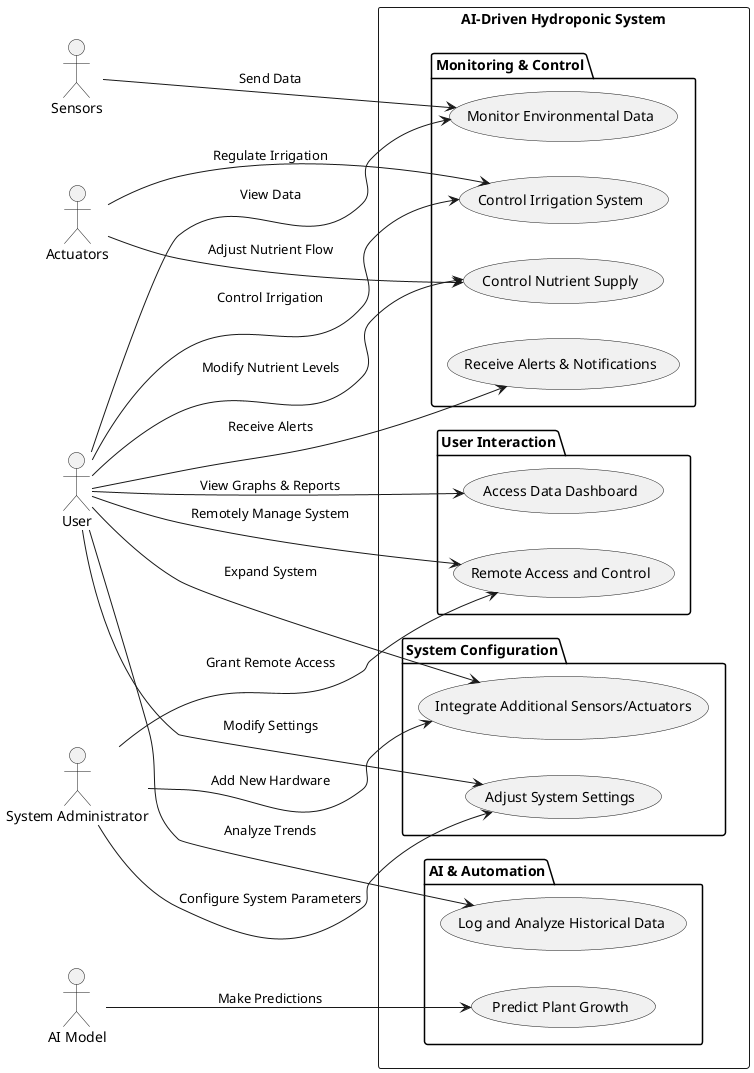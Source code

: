 @startuml
left to right direction

actor "User" as User
actor "System Administrator" as Admin
actor "Sensors" as Sensors
actor "Actuators" as Actuators
actor "AI Model" as AI

rectangle "AI-Driven Hydroponic System" {
    
    package "Monitoring & Control" {
        usecase "Monitor Environmental Data" as UC1
        usecase "Control Nutrient Supply" as UC2
        usecase "Control Irrigation System" as UC3
        usecase "Receive Alerts & Notifications" as UC4
    }

    package "User Interaction" {
        usecase "Access Data Dashboard" as UC5
        usecase "Remote Access and Control" as UC9
    }

    package "AI & Automation" {
        usecase "Predict Plant Growth" as UC6
        usecase "Log and Analyze Historical Data" as UC8
    }

    package "System Configuration" {
        usecase "Adjust System Settings" as UC7
        usecase "Integrate Additional Sensors/Actuators" as UC10
    }
}

Sensors -down-> UC1 : "Send Data"
Actuators -down-> UC2 : "Adjust Nutrient Flow"
Actuators -down-> UC3 : "Regulate Irrigation"
AI -down-> UC6 : "Make Predictions"

User -down-> UC1 : "View Data"
User -down-> UC2 : "Modify Nutrient Levels"
User -down-> UC3 : "Control Irrigation"
User -down-> UC4 : "Receive Alerts"
User -down-> UC5 : "View Graphs & Reports"
User -down-> UC7 : "Modify Settings"
User -down-> UC8 : "Analyze Trends"
User -down-> UC9 : "Remotely Manage System"
User -down-> UC10 : "Expand System"

Admin -down-> UC7 : "Configure System Parameters"
Admin -down-> UC9 : "Grant Remote Access"
Admin -down-> UC10 : "Add New Hardware"
@enduml
